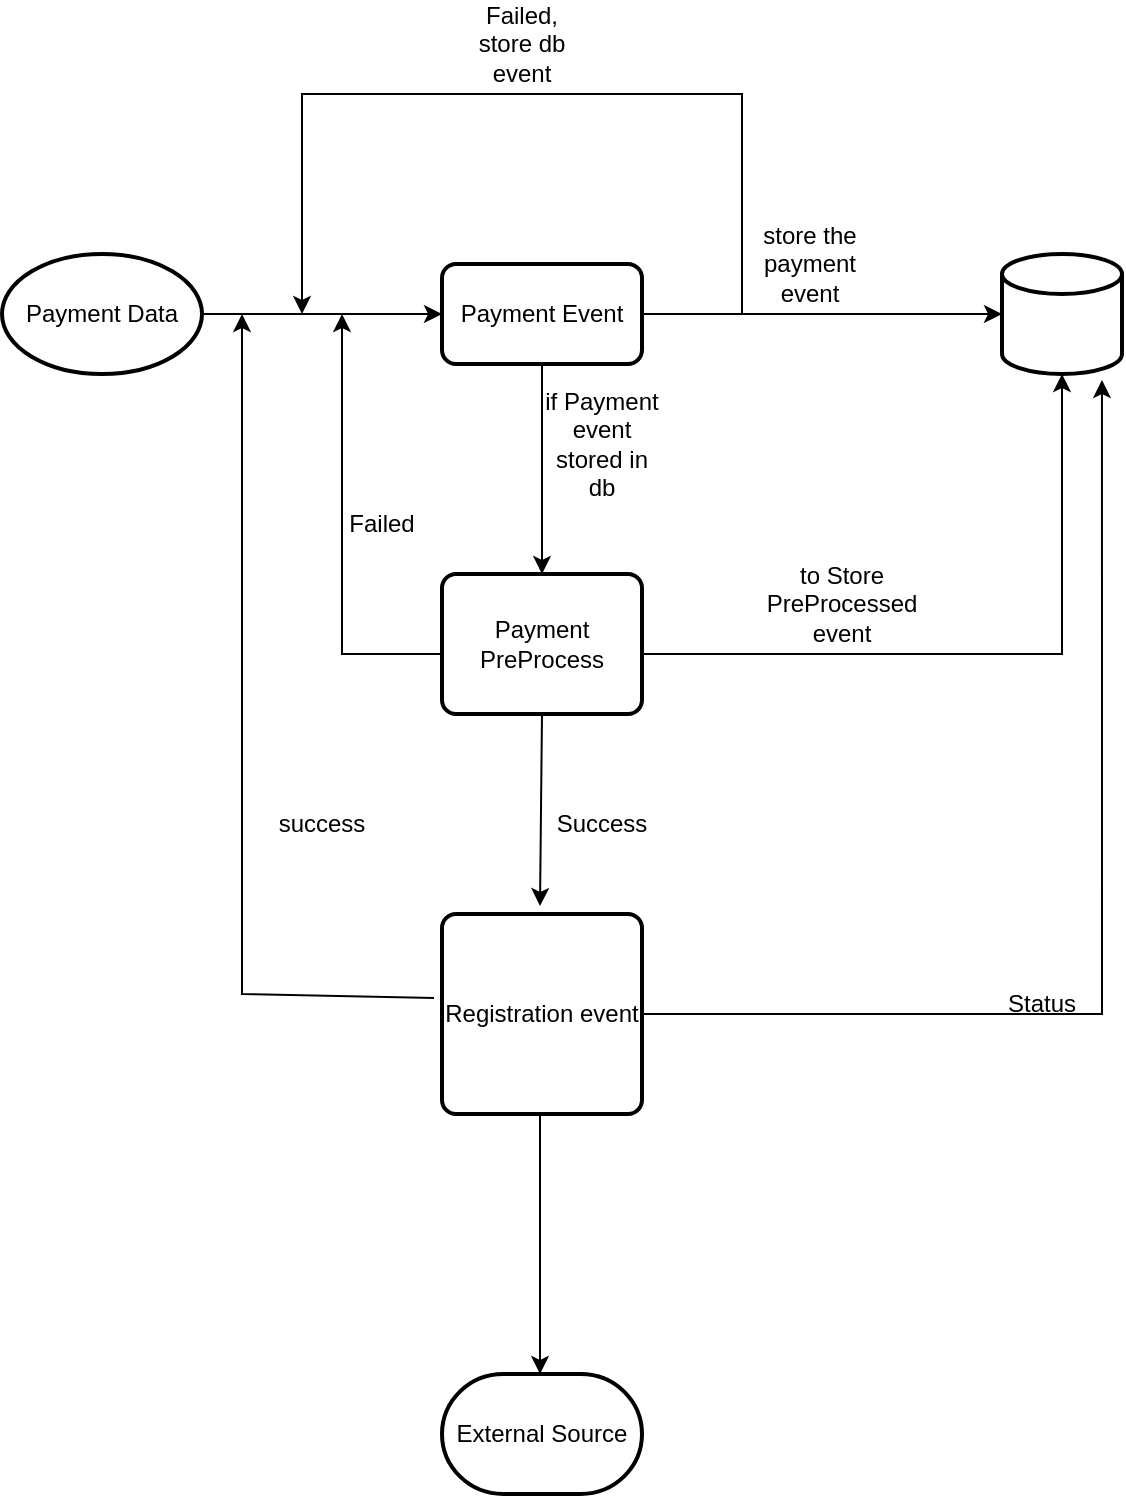 <mxfile version="21.6.6" type="device">
  <diagram name="Page-1" id="2PMB4QtwVkkvJEtFJ5KF">
    <mxGraphModel dx="984" dy="1836" grid="1" gridSize="10" guides="1" tooltips="1" connect="1" arrows="1" fold="1" page="1" pageScale="1" pageWidth="827" pageHeight="1169" math="0" shadow="0">
      <root>
        <mxCell id="0" />
        <mxCell id="1" parent="0" />
        <mxCell id="VordCCzc6NAOQtnxbt4K-1" value="Payment Data" style="strokeWidth=2;html=1;shape=mxgraph.flowchart.start_1;whiteSpace=wrap;" parent="1" vertex="1">
          <mxGeometry x="40" y="70" width="100" height="60" as="geometry" />
        </mxCell>
        <mxCell id="VordCCzc6NAOQtnxbt4K-2" value="" style="endArrow=classic;html=1;rounded=0;" parent="1" edge="1">
          <mxGeometry width="50" height="50" relative="1" as="geometry">
            <mxPoint x="140" y="100" as="sourcePoint" />
            <mxPoint x="260" y="100" as="targetPoint" />
          </mxGeometry>
        </mxCell>
        <mxCell id="VordCCzc6NAOQtnxbt4K-3" value="" style="strokeWidth=2;html=1;shape=mxgraph.flowchart.database;whiteSpace=wrap;" parent="1" vertex="1">
          <mxGeometry x="540" y="70" width="60" height="60" as="geometry" />
        </mxCell>
        <mxCell id="VordCCzc6NAOQtnxbt4K-4" value="Payment Event" style="rounded=1;whiteSpace=wrap;html=1;absoluteArcSize=1;arcSize=14;strokeWidth=2;" parent="1" vertex="1">
          <mxGeometry x="260" y="75" width="100" height="50" as="geometry" />
        </mxCell>
        <mxCell id="VordCCzc6NAOQtnxbt4K-5" value="" style="endArrow=classic;html=1;rounded=0;entryX=0;entryY=0.5;entryDx=0;entryDy=0;entryPerimeter=0;" parent="1" target="VordCCzc6NAOQtnxbt4K-3" edge="1">
          <mxGeometry width="50" height="50" relative="1" as="geometry">
            <mxPoint x="360" y="100" as="sourcePoint" />
            <mxPoint x="410" y="50" as="targetPoint" />
          </mxGeometry>
        </mxCell>
        <mxCell id="VordCCzc6NAOQtnxbt4K-6" value="" style="endArrow=classic;html=1;rounded=0;entryX=0.5;entryY=0;entryDx=0;entryDy=0;" parent="1" target="VordCCzc6NAOQtnxbt4K-9" edge="1">
          <mxGeometry width="50" height="50" relative="1" as="geometry">
            <mxPoint x="310" y="125" as="sourcePoint" />
            <mxPoint x="310" y="220" as="targetPoint" />
          </mxGeometry>
        </mxCell>
        <mxCell id="VordCCzc6NAOQtnxbt4K-7" value="store the payment event" style="text;strokeColor=none;align=center;fillColor=none;html=1;verticalAlign=middle;whiteSpace=wrap;rounded=0;" parent="1" vertex="1">
          <mxGeometry x="414" y="60" width="60" height="30" as="geometry" />
        </mxCell>
        <mxCell id="VordCCzc6NAOQtnxbt4K-8" value="if Payment event stored in db" style="text;strokeColor=none;align=center;fillColor=none;html=1;verticalAlign=middle;whiteSpace=wrap;rounded=0;" parent="1" vertex="1">
          <mxGeometry x="310" y="150" width="60" height="30" as="geometry" />
        </mxCell>
        <mxCell id="VordCCzc6NAOQtnxbt4K-9" value="Payment PreProcess" style="rounded=1;whiteSpace=wrap;html=1;absoluteArcSize=1;arcSize=14;strokeWidth=2;" parent="1" vertex="1">
          <mxGeometry x="260" y="230" width="100" height="70" as="geometry" />
        </mxCell>
        <mxCell id="VordCCzc6NAOQtnxbt4K-10" value="" style="endArrow=classic;html=1;rounded=0;entryX=0.5;entryY=1;entryDx=0;entryDy=0;entryPerimeter=0;" parent="1" target="VordCCzc6NAOQtnxbt4K-3" edge="1">
          <mxGeometry width="50" height="50" relative="1" as="geometry">
            <mxPoint x="360" y="270" as="sourcePoint" />
            <mxPoint x="670" y="260" as="targetPoint" />
            <Array as="points">
              <mxPoint x="570" y="270" />
            </Array>
          </mxGeometry>
        </mxCell>
        <mxCell id="VordCCzc6NAOQtnxbt4K-11" value="to Store PreProcessed event" style="text;strokeColor=none;align=center;fillColor=none;html=1;verticalAlign=middle;whiteSpace=wrap;rounded=0;" parent="1" vertex="1">
          <mxGeometry x="430" y="230" width="60" height="30" as="geometry" />
        </mxCell>
        <mxCell id="VordCCzc6NAOQtnxbt4K-12" value="Registration event" style="rounded=1;whiteSpace=wrap;html=1;absoluteArcSize=1;arcSize=14;strokeWidth=2;" parent="1" vertex="1">
          <mxGeometry x="260" y="400" width="100" height="100" as="geometry" />
        </mxCell>
        <mxCell id="VordCCzc6NAOQtnxbt4K-13" value="" style="endArrow=classic;html=1;rounded=0;entryX=0.39;entryY=-0.04;entryDx=0;entryDy=0;entryPerimeter=0;" parent="1" edge="1">
          <mxGeometry width="50" height="50" relative="1" as="geometry">
            <mxPoint x="310" y="300" as="sourcePoint" />
            <mxPoint x="309" y="396" as="targetPoint" />
          </mxGeometry>
        </mxCell>
        <mxCell id="XIlDxuUzsq-zrp7c8PZ2-1" value="" style="endArrow=classic;html=1;rounded=0;" edge="1" parent="1">
          <mxGeometry width="50" height="50" relative="1" as="geometry">
            <mxPoint x="410" y="100" as="sourcePoint" />
            <mxPoint x="190" y="100" as="targetPoint" />
            <Array as="points">
              <mxPoint x="410" y="-10" />
              <mxPoint x="190" y="-10" />
            </Array>
          </mxGeometry>
        </mxCell>
        <mxCell id="XIlDxuUzsq-zrp7c8PZ2-2" value="Failed, store db event" style="text;strokeColor=none;align=center;fillColor=none;html=1;verticalAlign=middle;whiteSpace=wrap;rounded=0;" vertex="1" parent="1">
          <mxGeometry x="270" y="-50" width="60" height="30" as="geometry" />
        </mxCell>
        <mxCell id="XIlDxuUzsq-zrp7c8PZ2-3" value="" style="endArrow=classic;html=1;rounded=0;" edge="1" parent="1">
          <mxGeometry width="50" height="50" relative="1" as="geometry">
            <mxPoint x="260" y="270" as="sourcePoint" />
            <mxPoint x="210" y="100" as="targetPoint" />
            <Array as="points">
              <mxPoint x="210" y="270" />
            </Array>
          </mxGeometry>
        </mxCell>
        <mxCell id="XIlDxuUzsq-zrp7c8PZ2-4" value="Failed" style="text;strokeColor=none;align=center;fillColor=none;html=1;verticalAlign=middle;whiteSpace=wrap;rounded=0;" vertex="1" parent="1">
          <mxGeometry x="200" y="190" width="60" height="30" as="geometry" />
        </mxCell>
        <mxCell id="XIlDxuUzsq-zrp7c8PZ2-5" value="Success" style="text;strokeColor=none;align=center;fillColor=none;html=1;verticalAlign=middle;whiteSpace=wrap;rounded=0;" vertex="1" parent="1">
          <mxGeometry x="310" y="340" width="60" height="30" as="geometry" />
        </mxCell>
        <mxCell id="XIlDxuUzsq-zrp7c8PZ2-6" value="" style="endArrow=classic;html=1;rounded=0;" edge="1" parent="1">
          <mxGeometry width="50" height="50" relative="1" as="geometry">
            <mxPoint x="309" y="500" as="sourcePoint" />
            <mxPoint x="309" y="630" as="targetPoint" />
          </mxGeometry>
        </mxCell>
        <mxCell id="XIlDxuUzsq-zrp7c8PZ2-7" value="" style="endArrow=classic;html=1;rounded=0;entryX=0.833;entryY=1.05;entryDx=0;entryDy=0;entryPerimeter=0;" edge="1" parent="1" target="VordCCzc6NAOQtnxbt4K-3">
          <mxGeometry width="50" height="50" relative="1" as="geometry">
            <mxPoint x="360" y="450" as="sourcePoint" />
            <mxPoint x="670" y="380" as="targetPoint" />
            <Array as="points">
              <mxPoint x="590" y="450" />
            </Array>
          </mxGeometry>
        </mxCell>
        <mxCell id="XIlDxuUzsq-zrp7c8PZ2-8" value="Status" style="text;strokeColor=none;align=center;fillColor=none;html=1;verticalAlign=middle;whiteSpace=wrap;rounded=0;" vertex="1" parent="1">
          <mxGeometry x="530" y="430" width="60" height="30" as="geometry" />
        </mxCell>
        <mxCell id="XIlDxuUzsq-zrp7c8PZ2-9" value="External Source" style="strokeWidth=2;html=1;shape=mxgraph.flowchart.terminator;whiteSpace=wrap;" vertex="1" parent="1">
          <mxGeometry x="260" y="630" width="100" height="60" as="geometry" />
        </mxCell>
        <mxCell id="XIlDxuUzsq-zrp7c8PZ2-12" value="" style="endArrow=classic;html=1;rounded=0;exitX=-0.04;exitY=0.42;exitDx=0;exitDy=0;exitPerimeter=0;" edge="1" parent="1" source="VordCCzc6NAOQtnxbt4K-12">
          <mxGeometry width="50" height="50" relative="1" as="geometry">
            <mxPoint x="150" y="410" as="sourcePoint" />
            <mxPoint x="160" y="100" as="targetPoint" />
            <Array as="points">
              <mxPoint x="160" y="440" />
            </Array>
          </mxGeometry>
        </mxCell>
        <mxCell id="XIlDxuUzsq-zrp7c8PZ2-13" value="success" style="text;strokeColor=none;align=center;fillColor=none;html=1;verticalAlign=middle;whiteSpace=wrap;rounded=0;" vertex="1" parent="1">
          <mxGeometry x="170" y="340" width="60" height="30" as="geometry" />
        </mxCell>
      </root>
    </mxGraphModel>
  </diagram>
</mxfile>
